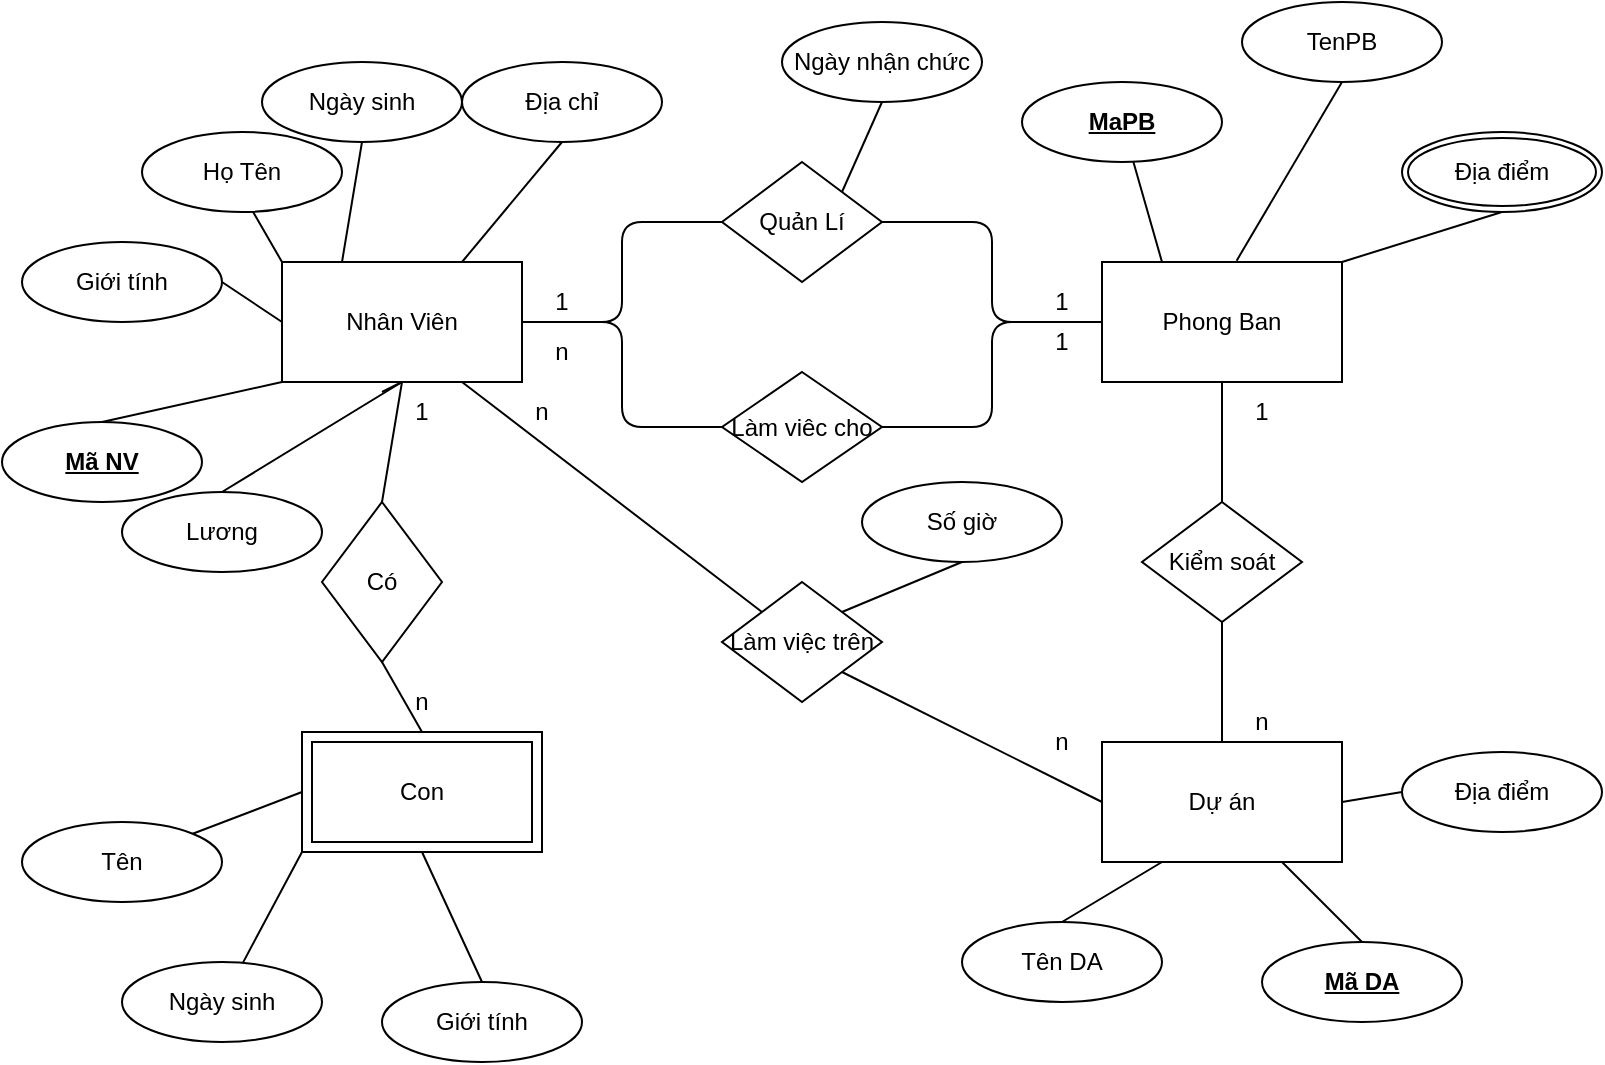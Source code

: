 <mxfile version="14.8.6" type="github" pages="2">
  <diagram id="rPLFyuedksj8Cc4ZVnyh" name="ERD">
    <mxGraphModel dx="782" dy="478" grid="1" gridSize="10" guides="1" tooltips="1" connect="1" arrows="1" fold="1" page="1" pageScale="1" pageWidth="827" pageHeight="1169" math="0" shadow="0">
      <root>
        <mxCell id="0" />
        <mxCell id="1" parent="0" />
        <mxCell id="Vm2AwkOwRieZ71tuIAwf-3" value="Dự án" style="rounded=0;whiteSpace=wrap;html=1;" parent="1" vertex="1">
          <mxGeometry x="550" y="740" width="120" height="60" as="geometry" />
        </mxCell>
        <mxCell id="Vm2AwkOwRieZ71tuIAwf-4" value="Phong Ban" style="rounded=0;whiteSpace=wrap;html=1;" parent="1" vertex="1">
          <mxGeometry x="550" y="500" width="120" height="60" as="geometry" />
        </mxCell>
        <mxCell id="Vm2AwkOwRieZ71tuIAwf-5" value="Nhân Viên" style="rounded=0;whiteSpace=wrap;html=1;" parent="1" vertex="1">
          <mxGeometry x="140" y="500" width="120" height="60" as="geometry" />
        </mxCell>
        <mxCell id="Vm2AwkOwRieZ71tuIAwf-24" value="Có" style="rhombus;whiteSpace=wrap;html=1;strokeWidth=1;fillColor=none;" parent="1" vertex="1">
          <mxGeometry x="160" y="620" width="60" height="80" as="geometry" />
        </mxCell>
        <mxCell id="Vm2AwkOwRieZ71tuIAwf-25" value="Quản Lí" style="rhombus;whiteSpace=wrap;html=1;strokeWidth=1;fillColor=none;" parent="1" vertex="1">
          <mxGeometry x="360" y="450" width="80" height="60" as="geometry" />
        </mxCell>
        <mxCell id="Vm2AwkOwRieZ71tuIAwf-26" value="Làm viêc cho" style="rhombus;whiteSpace=wrap;html=1;strokeWidth=1;fillColor=none;" parent="1" vertex="1">
          <mxGeometry x="360" y="555" width="80" height="55" as="geometry" />
        </mxCell>
        <mxCell id="Vm2AwkOwRieZ71tuIAwf-28" style="edgeStyle=orthogonalEdgeStyle;rounded=0;orthogonalLoop=1;jettySize=auto;html=1;exitX=0.5;exitY=1;exitDx=0;exitDy=0;" parent="1" source="Vm2AwkOwRieZ71tuIAwf-26" target="Vm2AwkOwRieZ71tuIAwf-26" edge="1">
          <mxGeometry relative="1" as="geometry" />
        </mxCell>
        <mxCell id="Vm2AwkOwRieZ71tuIAwf-29" value="Làm việc trên" style="rhombus;whiteSpace=wrap;html=1;strokeWidth=1;fillColor=none;" parent="1" vertex="1">
          <mxGeometry x="360" y="660" width="80" height="60" as="geometry" />
        </mxCell>
        <mxCell id="Vm2AwkOwRieZ71tuIAwf-30" value="Kiểm soát" style="rhombus;whiteSpace=wrap;html=1;strokeWidth=1;fillColor=none;" parent="1" vertex="1">
          <mxGeometry x="570" y="620" width="80" height="60" as="geometry" />
        </mxCell>
        <mxCell id="Vm2AwkOwRieZ71tuIAwf-35" value="" style="endArrow=none;html=1;entryX=0.25;entryY=0;entryDx=0;entryDy=0;" parent="1" source="JNV_sTkNFOpcNdgHsNUT-8" target="Vm2AwkOwRieZ71tuIAwf-4" edge="1">
          <mxGeometry width="50" height="50" relative="1" as="geometry">
            <mxPoint x="565" y="480" as="sourcePoint" />
            <mxPoint x="440" y="560" as="targetPoint" />
          </mxGeometry>
        </mxCell>
        <mxCell id="Vm2AwkOwRieZ71tuIAwf-36" value="" style="endArrow=none;html=1;entryX=0.5;entryY=1;entryDx=0;entryDy=0;exitX=0.561;exitY=-0.011;exitDx=0;exitDy=0;exitPerimeter=0;" parent="1" source="Vm2AwkOwRieZ71tuIAwf-4" target="iaLdhv3AeOTOmzrJEfnX-68" edge="1">
          <mxGeometry width="50" height="50" relative="1" as="geometry">
            <mxPoint x="590" y="531.25" as="sourcePoint" />
            <mxPoint x="645" y="480" as="targetPoint" />
          </mxGeometry>
        </mxCell>
        <mxCell id="Vm2AwkOwRieZ71tuIAwf-37" value="" style="endArrow=none;html=1;entryX=0.5;entryY=1;entryDx=0;entryDy=0;exitX=1;exitY=0;exitDx=0;exitDy=0;" parent="1" source="Vm2AwkOwRieZ71tuIAwf-4" target="JNV_sTkNFOpcNdgHsNUT-6" edge="1">
          <mxGeometry width="50" height="50" relative="1" as="geometry">
            <mxPoint x="410" y="630" as="sourcePoint" />
            <mxPoint x="708.787" y="472.678" as="targetPoint" />
          </mxGeometry>
        </mxCell>
        <mxCell id="Vm2AwkOwRieZ71tuIAwf-38" value="" style="endArrow=none;html=1;entryX=0.5;entryY=1;entryDx=0;entryDy=0;exitX=1;exitY=0;exitDx=0;exitDy=0;" parent="1" source="Vm2AwkOwRieZ71tuIAwf-29" target="iaLdhv3AeOTOmzrJEfnX-67" edge="1">
          <mxGeometry width="50" height="50" relative="1" as="geometry">
            <mxPoint x="415" y="666" as="sourcePoint" />
            <mxPoint x="447.322" y="652.678" as="targetPoint" />
          </mxGeometry>
        </mxCell>
        <mxCell id="Vm2AwkOwRieZ71tuIAwf-39" value="" style="endArrow=none;html=1;entryX=0.5;entryY=1;entryDx=0;entryDy=0;exitX=1;exitY=0;exitDx=0;exitDy=0;" parent="1" source="Vm2AwkOwRieZ71tuIAwf-25" target="JNV_sTkNFOpcNdgHsNUT-22" edge="1">
          <mxGeometry width="50" height="50" relative="1" as="geometry">
            <mxPoint x="430" y="650" as="sourcePoint" />
            <mxPoint x="439" y="440" as="targetPoint" />
          </mxGeometry>
        </mxCell>
        <mxCell id="Vm2AwkOwRieZ71tuIAwf-40" value="" style="endArrow=none;html=1;entryX=0;entryY=0.5;entryDx=0;entryDy=0;exitX=1;exitY=0.5;exitDx=0;exitDy=0;" parent="1" source="Vm2AwkOwRieZ71tuIAwf-3" target="iaLdhv3AeOTOmzrJEfnX-70" edge="1">
          <mxGeometry width="50" height="50" relative="1" as="geometry">
            <mxPoint x="440" y="660" as="sourcePoint" />
            <mxPoint x="690" y="770" as="targetPoint" />
          </mxGeometry>
        </mxCell>
        <mxCell id="Vm2AwkOwRieZ71tuIAwf-41" value="" style="endArrow=none;html=1;entryX=0.25;entryY=1;entryDx=0;entryDy=0;exitX=0.5;exitY=0;exitDx=0;exitDy=0;" parent="1" source="iaLdhv3AeOTOmzrJEfnX-69" target="Vm2AwkOwRieZ71tuIAwf-3" edge="1">
          <mxGeometry width="50" height="50" relative="1" as="geometry">
            <mxPoint x="555" y="820" as="sourcePoint" />
            <mxPoint x="480" y="628.75" as="targetPoint" />
          </mxGeometry>
        </mxCell>
        <mxCell id="Vm2AwkOwRieZ71tuIAwf-42" value="" style="endArrow=none;html=1;entryX=0.75;entryY=1;entryDx=0;entryDy=0;exitX=0.5;exitY=0;exitDx=0;exitDy=0;" parent="1" source="JNV_sTkNFOpcNdgHsNUT-10" target="Vm2AwkOwRieZ71tuIAwf-3" edge="1">
          <mxGeometry width="50" height="50" relative="1" as="geometry">
            <mxPoint x="655" y="820" as="sourcePoint" />
            <mxPoint x="490" y="638.75" as="targetPoint" />
          </mxGeometry>
        </mxCell>
        <mxCell id="Vm2AwkOwRieZ71tuIAwf-43" value="" style="endArrow=none;html=1;entryX=0.5;entryY=1;entryDx=0;entryDy=0;exitX=0.5;exitY=0;exitDx=0;exitDy=0;" parent="1" source="JNV_sTkNFOpcNdgHsNUT-21" target="JNV_sTkNFOpcNdgHsNUT-7" edge="1">
          <mxGeometry width="50" height="50" relative="1" as="geometry">
            <mxPoint x="235" y="820" as="sourcePoint" />
            <mxPoint x="230" y="800" as="targetPoint" />
          </mxGeometry>
        </mxCell>
        <mxCell id="Vm2AwkOwRieZ71tuIAwf-44" value="" style="endArrow=none;html=1;entryX=0;entryY=1;entryDx=0;entryDy=0;" parent="1" source="JNV_sTkNFOpcNdgHsNUT-20" target="JNV_sTkNFOpcNdgHsNUT-7" edge="1">
          <mxGeometry width="50" height="50" relative="1" as="geometry">
            <mxPoint x="145" y="820" as="sourcePoint" />
            <mxPoint x="170" y="800" as="targetPoint" />
          </mxGeometry>
        </mxCell>
        <mxCell id="Vm2AwkOwRieZ71tuIAwf-45" value="" style="endArrow=none;html=1;entryX=0;entryY=0.5;entryDx=0;entryDy=0;exitX=1;exitY=0;exitDx=0;exitDy=0;" parent="1" source="JNV_sTkNFOpcNdgHsNUT-19" target="JNV_sTkNFOpcNdgHsNUT-7" edge="1">
          <mxGeometry width="50" height="50" relative="1" as="geometry">
            <mxPoint x="100" y="795" as="sourcePoint" />
            <mxPoint x="140" y="770" as="targetPoint" />
          </mxGeometry>
        </mxCell>
        <mxCell id="Vm2AwkOwRieZ71tuIAwf-46" value="" style="endArrow=none;html=1;entryX=0.5;entryY=1;entryDx=0;entryDy=0;exitX=0.5;exitY=0;exitDx=0;exitDy=0;" parent="1" source="JNV_sTkNFOpcNdgHsNUT-18" target="Vm2AwkOwRieZ71tuIAwf-5" edge="1">
          <mxGeometry width="50" height="50" relative="1" as="geometry">
            <mxPoint x="142.678" y="597.322" as="sourcePoint" />
            <mxPoint x="530" y="678.75" as="targetPoint" />
          </mxGeometry>
        </mxCell>
        <mxCell id="Vm2AwkOwRieZ71tuIAwf-47" value="" style="endArrow=none;html=1;entryX=0;entryY=1;entryDx=0;entryDy=0;exitX=0.5;exitY=0;exitDx=0;exitDy=0;" parent="1" source="JNV_sTkNFOpcNdgHsNUT-9" target="Vm2AwkOwRieZ71tuIAwf-5" edge="1">
          <mxGeometry width="50" height="50" relative="1" as="geometry">
            <mxPoint x="100" y="585" as="sourcePoint" />
            <mxPoint x="540" y="688.75" as="targetPoint" />
          </mxGeometry>
        </mxCell>
        <mxCell id="Vm2AwkOwRieZ71tuIAwf-48" value="" style="endArrow=none;html=1;entryX=0;entryY=0.5;entryDx=0;entryDy=0;exitX=1;exitY=0.5;exitDx=0;exitDy=0;" parent="1" source="JNV_sTkNFOpcNdgHsNUT-17" target="Vm2AwkOwRieZ71tuIAwf-5" edge="1">
          <mxGeometry width="50" height="50" relative="1" as="geometry">
            <mxPoint x="110" y="525" as="sourcePoint" />
            <mxPoint x="550" y="698.75" as="targetPoint" />
          </mxGeometry>
        </mxCell>
        <mxCell id="Vm2AwkOwRieZ71tuIAwf-49" value="" style="endArrow=none;html=1;entryX=0;entryY=0;entryDx=0;entryDy=0;exitX=0.527;exitY=0.875;exitDx=0;exitDy=0;exitPerimeter=0;" parent="1" source="JNV_sTkNFOpcNdgHsNUT-16" target="Vm2AwkOwRieZ71tuIAwf-5" edge="1">
          <mxGeometry width="50" height="50" relative="1" as="geometry">
            <mxPoint x="122.678" y="482.678" as="sourcePoint" />
            <mxPoint x="560" y="708.75" as="targetPoint" />
          </mxGeometry>
        </mxCell>
        <mxCell id="Vm2AwkOwRieZ71tuIAwf-50" value="" style="endArrow=none;html=1;entryX=0.25;entryY=0;entryDx=0;entryDy=0;exitX=0.5;exitY=1;exitDx=0;exitDy=0;" parent="1" source="JNV_sTkNFOpcNdgHsNUT-12" target="Vm2AwkOwRieZ71tuIAwf-5" edge="1">
          <mxGeometry width="50" height="50" relative="1" as="geometry">
            <mxPoint x="175" y="480" as="sourcePoint" />
            <mxPoint x="570" y="718.75" as="targetPoint" />
          </mxGeometry>
        </mxCell>
        <mxCell id="Vm2AwkOwRieZ71tuIAwf-51" value="" style="endArrow=none;html=1;entryX=0.75;entryY=0;entryDx=0;entryDy=0;exitX=0.5;exitY=1;exitDx=0;exitDy=0;" parent="1" source="JNV_sTkNFOpcNdgHsNUT-11" target="Vm2AwkOwRieZ71tuIAwf-5" edge="1">
          <mxGeometry width="50" height="50" relative="1" as="geometry">
            <mxPoint x="245" y="470" as="sourcePoint" />
            <mxPoint x="580" y="728.75" as="targetPoint" />
          </mxGeometry>
        </mxCell>
        <mxCell id="Vm2AwkOwRieZ71tuIAwf-54" value="" style="endArrow=none;html=1;entryX=1;entryY=0.5;entryDx=0;entryDy=0;edgeStyle=orthogonalEdgeStyle;" parent="1" source="Vm2AwkOwRieZ71tuIAwf-25" target="Vm2AwkOwRieZ71tuIAwf-5" edge="1">
          <mxGeometry width="50" height="50" relative="1" as="geometry">
            <mxPoint x="580" y="800" as="sourcePoint" />
            <mxPoint x="610" y="758.75" as="targetPoint" />
          </mxGeometry>
        </mxCell>
        <mxCell id="Vm2AwkOwRieZ71tuIAwf-55" value="" style="endArrow=none;html=1;entryX=0;entryY=0.5;entryDx=0;entryDy=0;edgeStyle=orthogonalEdgeStyle;exitX=1;exitY=0.5;exitDx=0;exitDy=0;" parent="1" source="Vm2AwkOwRieZ71tuIAwf-25" target="Vm2AwkOwRieZ71tuIAwf-4" edge="1">
          <mxGeometry width="50" height="50" relative="1" as="geometry">
            <mxPoint x="590" y="810" as="sourcePoint" />
            <mxPoint x="620" y="768.75" as="targetPoint" />
          </mxGeometry>
        </mxCell>
        <mxCell id="Vm2AwkOwRieZ71tuIAwf-56" value="" style="endArrow=none;html=1;exitX=1;exitY=0.5;exitDx=0;exitDy=0;edgeStyle=orthogonalEdgeStyle;" parent="1" source="Vm2AwkOwRieZ71tuIAwf-26" target="Vm2AwkOwRieZ71tuIAwf-4" edge="1">
          <mxGeometry width="50" height="50" relative="1" as="geometry">
            <mxPoint x="600" y="820" as="sourcePoint" />
            <mxPoint x="630" y="778.75" as="targetPoint" />
          </mxGeometry>
        </mxCell>
        <mxCell id="Vm2AwkOwRieZ71tuIAwf-57" value="" style="endArrow=none;html=1;edgeStyle=orthogonalEdgeStyle;" parent="1" source="Vm2AwkOwRieZ71tuIAwf-5" target="Vm2AwkOwRieZ71tuIAwf-26" edge="1">
          <mxGeometry width="50" height="50" relative="1" as="geometry">
            <mxPoint x="450" y="592.5" as="sourcePoint" />
            <mxPoint x="560" y="540" as="targetPoint" />
          </mxGeometry>
        </mxCell>
        <mxCell id="Vm2AwkOwRieZ71tuIAwf-58" value="" style="endArrow=none;html=1;exitX=0.5;exitY=0;exitDx=0;exitDy=0;entryX=0.5;entryY=1;entryDx=0;entryDy=0;" parent="1" source="JNV_sTkNFOpcNdgHsNUT-7" target="Vm2AwkOwRieZ71tuIAwf-24" edge="1">
          <mxGeometry width="50" height="50" relative="1" as="geometry">
            <mxPoint x="200" y="740" as="sourcePoint" />
            <mxPoint x="440" y="660" as="targetPoint" />
          </mxGeometry>
        </mxCell>
        <mxCell id="Vm2AwkOwRieZ71tuIAwf-61" value="" style="endArrow=none;html=1;exitX=0.5;exitY=0;exitDx=0;exitDy=0;entryX=0.5;entryY=1;entryDx=0;entryDy=0;" parent="1" source="Vm2AwkOwRieZ71tuIAwf-24" target="Vm2AwkOwRieZ71tuIAwf-5" edge="1">
          <mxGeometry width="50" height="50" relative="1" as="geometry">
            <mxPoint x="390" y="710" as="sourcePoint" />
            <mxPoint x="440" y="660" as="targetPoint" />
          </mxGeometry>
        </mxCell>
        <mxCell id="Vm2AwkOwRieZ71tuIAwf-63" value="" style="endArrow=none;html=1;exitX=0.75;exitY=1;exitDx=0;exitDy=0;entryX=0;entryY=0;entryDx=0;entryDy=0;startArrow=none;" parent="1" source="Vm2AwkOwRieZ71tuIAwf-5" target="Vm2AwkOwRieZ71tuIAwf-29" edge="1">
          <mxGeometry width="50" height="50" relative="1" as="geometry">
            <mxPoint x="390" y="710" as="sourcePoint" />
            <mxPoint x="440" y="660" as="targetPoint" />
          </mxGeometry>
        </mxCell>
        <mxCell id="Vm2AwkOwRieZ71tuIAwf-64" value="" style="endArrow=none;html=1;exitX=1;exitY=1;exitDx=0;exitDy=0;" parent="1" source="Vm2AwkOwRieZ71tuIAwf-29" edge="1">
          <mxGeometry width="50" height="50" relative="1" as="geometry">
            <mxPoint x="470" y="612.5" as="sourcePoint" />
            <mxPoint x="550" y="770" as="targetPoint" />
          </mxGeometry>
        </mxCell>
        <mxCell id="Vm2AwkOwRieZ71tuIAwf-65" value="" style="endArrow=none;html=1;exitX=0.5;exitY=0;exitDx=0;exitDy=0;entryX=0.5;entryY=1;entryDx=0;entryDy=0;" parent="1" source="Vm2AwkOwRieZ71tuIAwf-30" target="Vm2AwkOwRieZ71tuIAwf-4" edge="1">
          <mxGeometry width="50" height="50" relative="1" as="geometry">
            <mxPoint x="480" y="622.5" as="sourcePoint" />
            <mxPoint x="590" y="570" as="targetPoint" />
          </mxGeometry>
        </mxCell>
        <mxCell id="Vm2AwkOwRieZ71tuIAwf-66" value="" style="endArrow=none;html=1;exitX=0.5;exitY=0;exitDx=0;exitDy=0;" parent="1" source="Vm2AwkOwRieZ71tuIAwf-3" edge="1">
          <mxGeometry width="50" height="50" relative="1" as="geometry">
            <mxPoint x="490" y="632.5" as="sourcePoint" />
            <mxPoint x="610" y="680" as="targetPoint" />
          </mxGeometry>
        </mxCell>
        <mxCell id="Vm2AwkOwRieZ71tuIAwf-68" value="1" style="text;html=1;strokeColor=none;fillColor=none;align=center;verticalAlign=middle;whiteSpace=wrap;rounded=0;" parent="1" vertex="1">
          <mxGeometry x="260" y="510" width="40" height="20" as="geometry" />
        </mxCell>
        <mxCell id="Vm2AwkOwRieZ71tuIAwf-69" value="1" style="text;html=1;strokeColor=none;fillColor=none;align=center;verticalAlign=middle;whiteSpace=wrap;rounded=0;" parent="1" vertex="1">
          <mxGeometry x="510" y="510" width="40" height="20" as="geometry" />
        </mxCell>
        <mxCell id="Vm2AwkOwRieZ71tuIAwf-70" value="1" style="text;html=1;strokeColor=none;fillColor=none;align=center;verticalAlign=middle;whiteSpace=wrap;rounded=0;" parent="1" vertex="1">
          <mxGeometry x="510" y="530" width="40" height="20" as="geometry" />
        </mxCell>
        <mxCell id="Vm2AwkOwRieZ71tuIAwf-71" value="n" style="text;html=1;strokeColor=none;fillColor=none;align=center;verticalAlign=middle;whiteSpace=wrap;rounded=0;" parent="1" vertex="1">
          <mxGeometry x="260" y="535" width="40" height="20" as="geometry" />
        </mxCell>
        <mxCell id="Vm2AwkOwRieZ71tuIAwf-72" value="1" style="text;html=1;strokeColor=none;fillColor=none;align=center;verticalAlign=middle;whiteSpace=wrap;rounded=0;" parent="1" vertex="1">
          <mxGeometry x="190" y="565" width="40" height="20" as="geometry" />
        </mxCell>
        <mxCell id="Vm2AwkOwRieZ71tuIAwf-73" value="" style="endArrow=none;html=1;exitX=0.5;exitY=1;exitDx=0;exitDy=0;entryX=0;entryY=0;entryDx=0;entryDy=0;" parent="1" source="Vm2AwkOwRieZ71tuIAwf-5" target="Vm2AwkOwRieZ71tuIAwf-72" edge="1">
          <mxGeometry width="50" height="50" relative="1" as="geometry">
            <mxPoint x="200" y="560" as="sourcePoint" />
            <mxPoint x="380" y="675" as="targetPoint" />
          </mxGeometry>
        </mxCell>
        <mxCell id="Vm2AwkOwRieZ71tuIAwf-74" value="n" style="text;html=1;strokeColor=none;fillColor=none;align=center;verticalAlign=middle;whiteSpace=wrap;rounded=0;" parent="1" vertex="1">
          <mxGeometry x="190" y="710" width="40" height="20" as="geometry" />
        </mxCell>
        <mxCell id="Vm2AwkOwRieZ71tuIAwf-75" value="n" style="text;html=1;strokeColor=none;fillColor=none;align=center;verticalAlign=middle;whiteSpace=wrap;rounded=0;" parent="1" vertex="1">
          <mxGeometry x="250" y="565" width="40" height="20" as="geometry" />
        </mxCell>
        <mxCell id="Vm2AwkOwRieZ71tuIAwf-76" value="n" style="text;html=1;strokeColor=none;fillColor=none;align=center;verticalAlign=middle;whiteSpace=wrap;rounded=0;" parent="1" vertex="1">
          <mxGeometry x="510" y="730" width="40" height="20" as="geometry" />
        </mxCell>
        <mxCell id="Vm2AwkOwRieZ71tuIAwf-77" value="1" style="text;html=1;strokeColor=none;fillColor=none;align=center;verticalAlign=middle;whiteSpace=wrap;rounded=0;" parent="1" vertex="1">
          <mxGeometry x="610" y="565" width="40" height="20" as="geometry" />
        </mxCell>
        <mxCell id="Vm2AwkOwRieZ71tuIAwf-78" value="n" style="text;html=1;strokeColor=none;fillColor=none;align=center;verticalAlign=middle;whiteSpace=wrap;rounded=0;" parent="1" vertex="1">
          <mxGeometry x="610" y="720" width="40" height="20" as="geometry" />
        </mxCell>
        <mxCell id="JNV_sTkNFOpcNdgHsNUT-6" value="Địa điểm" style="ellipse;shape=doubleEllipse;margin=3;whiteSpace=wrap;html=1;align=center;" vertex="1" parent="1">
          <mxGeometry x="700" y="435" width="100" height="40" as="geometry" />
        </mxCell>
        <mxCell id="JNV_sTkNFOpcNdgHsNUT-7" value="Con" style="shape=ext;margin=3;double=1;whiteSpace=wrap;html=1;align=center;" vertex="1" parent="1">
          <mxGeometry x="150" y="735" width="120" height="60" as="geometry" />
        </mxCell>
        <mxCell id="JNV_sTkNFOpcNdgHsNUT-8" value="MaPB&lt;br&gt;" style="ellipse;whiteSpace=wrap;html=1;align=center;fontStyle=5;" vertex="1" parent="1">
          <mxGeometry x="510" y="410" width="100" height="40" as="geometry" />
        </mxCell>
        <mxCell id="JNV_sTkNFOpcNdgHsNUT-9" value="Mã NV" style="ellipse;whiteSpace=wrap;html=1;align=center;fontStyle=5;" vertex="1" parent="1">
          <mxGeometry y="580" width="100" height="40" as="geometry" />
        </mxCell>
        <mxCell id="JNV_sTkNFOpcNdgHsNUT-10" value="Mã DA" style="ellipse;whiteSpace=wrap;html=1;align=center;fontStyle=5;" vertex="1" parent="1">
          <mxGeometry x="630" y="840" width="100" height="40" as="geometry" />
        </mxCell>
        <mxCell id="JNV_sTkNFOpcNdgHsNUT-11" value="Địa chỉ" style="ellipse;whiteSpace=wrap;html=1;align=center;" vertex="1" parent="1">
          <mxGeometry x="230" y="400" width="100" height="40" as="geometry" />
        </mxCell>
        <mxCell id="JNV_sTkNFOpcNdgHsNUT-12" value="Ngày sinh" style="ellipse;whiteSpace=wrap;html=1;align=center;" vertex="1" parent="1">
          <mxGeometry x="130" y="400" width="100" height="40" as="geometry" />
        </mxCell>
        <mxCell id="JNV_sTkNFOpcNdgHsNUT-16" value="Họ Tên" style="ellipse;whiteSpace=wrap;html=1;align=center;" vertex="1" parent="1">
          <mxGeometry x="70" y="435" width="100" height="40" as="geometry" />
        </mxCell>
        <mxCell id="JNV_sTkNFOpcNdgHsNUT-17" value="Giới tính" style="ellipse;whiteSpace=wrap;html=1;align=center;" vertex="1" parent="1">
          <mxGeometry x="10" y="490" width="100" height="40" as="geometry" />
        </mxCell>
        <mxCell id="JNV_sTkNFOpcNdgHsNUT-18" value="Lương" style="ellipse;whiteSpace=wrap;html=1;align=center;" vertex="1" parent="1">
          <mxGeometry x="60" y="615" width="100" height="40" as="geometry" />
        </mxCell>
        <mxCell id="JNV_sTkNFOpcNdgHsNUT-19" value="Tên" style="ellipse;whiteSpace=wrap;html=1;align=center;" vertex="1" parent="1">
          <mxGeometry x="10" y="780" width="100" height="40" as="geometry" />
        </mxCell>
        <mxCell id="JNV_sTkNFOpcNdgHsNUT-20" value="Ngày sinh" style="ellipse;whiteSpace=wrap;html=1;align=center;" vertex="1" parent="1">
          <mxGeometry x="60" y="850" width="100" height="40" as="geometry" />
        </mxCell>
        <mxCell id="JNV_sTkNFOpcNdgHsNUT-21" value="Giới tính" style="ellipse;whiteSpace=wrap;html=1;align=center;" vertex="1" parent="1">
          <mxGeometry x="190" y="860" width="100" height="40" as="geometry" />
        </mxCell>
        <mxCell id="JNV_sTkNFOpcNdgHsNUT-22" value="Ngày nhận chức" style="ellipse;whiteSpace=wrap;html=1;align=center;" vertex="1" parent="1">
          <mxGeometry x="390" y="380" width="100" height="40" as="geometry" />
        </mxCell>
        <mxCell id="iaLdhv3AeOTOmzrJEfnX-67" value="Số giờ" style="ellipse;whiteSpace=wrap;html=1;align=center;" vertex="1" parent="1">
          <mxGeometry x="430" y="610" width="100" height="40" as="geometry" />
        </mxCell>
        <mxCell id="iaLdhv3AeOTOmzrJEfnX-68" value="TenPB" style="ellipse;whiteSpace=wrap;html=1;align=center;" vertex="1" parent="1">
          <mxGeometry x="620" y="370" width="100" height="40" as="geometry" />
        </mxCell>
        <mxCell id="iaLdhv3AeOTOmzrJEfnX-69" value="Tên DA" style="ellipse;whiteSpace=wrap;html=1;align=center;" vertex="1" parent="1">
          <mxGeometry x="480" y="830" width="100" height="40" as="geometry" />
        </mxCell>
        <mxCell id="iaLdhv3AeOTOmzrJEfnX-70" value="Địa điểm" style="ellipse;whiteSpace=wrap;html=1;align=center;" vertex="1" parent="1">
          <mxGeometry x="700" y="745" width="100" height="40" as="geometry" />
        </mxCell>
      </root>
    </mxGraphModel>
  </diagram>
  <diagram id="MRQZ4XzdcoMUf55bKTJ-" name="CSDLQuanHe">
    <mxGraphModel dx="782" dy="478" grid="1" gridSize="10" guides="1" tooltips="1" connect="1" arrows="1" fold="1" page="1" pageScale="1" pageWidth="827" pageHeight="1169" math="0" shadow="0">
      <root>
        <mxCell id="C0wzohHsXHUF7faNNL2M-0" />
        <mxCell id="C0wzohHsXHUF7faNNL2M-1" parent="C0wzohHsXHUF7faNNL2M-0" />
        <mxCell id="XboBOI0vtxdapqI8Cx6_-0" value="PhongBan" style="shape=table;startSize=30;container=1;collapsible=1;childLayout=tableLayout;fixedRows=1;rowLines=0;fontStyle=1;align=center;resizeLast=1;" vertex="1" parent="C0wzohHsXHUF7faNNL2M-1">
          <mxGeometry x="60" y="470" width="180" height="160" as="geometry" />
        </mxCell>
        <mxCell id="XboBOI0vtxdapqI8Cx6_-1" value="" style="shape=partialRectangle;collapsible=0;dropTarget=0;pointerEvents=0;fillColor=none;top=0;left=0;bottom=1;right=0;points=[[0,0.5],[1,0.5]];portConstraint=eastwest;" vertex="1" parent="XboBOI0vtxdapqI8Cx6_-0">
          <mxGeometry y="30" width="180" height="30" as="geometry" />
        </mxCell>
        <mxCell id="XboBOI0vtxdapqI8Cx6_-2" value="PK" style="shape=partialRectangle;connectable=0;fillColor=none;top=0;left=0;bottom=0;right=0;fontStyle=1;overflow=hidden;" vertex="1" parent="XboBOI0vtxdapqI8Cx6_-1">
          <mxGeometry width="30" height="30" as="geometry" />
        </mxCell>
        <mxCell id="XboBOI0vtxdapqI8Cx6_-3" value="MaPB" style="shape=partialRectangle;connectable=0;fillColor=none;top=0;left=0;bottom=0;right=0;align=left;spacingLeft=6;fontStyle=5;overflow=hidden;" vertex="1" parent="XboBOI0vtxdapqI8Cx6_-1">
          <mxGeometry x="30" width="150" height="30" as="geometry" />
        </mxCell>
        <mxCell id="XboBOI0vtxdapqI8Cx6_-4" value="" style="shape=partialRectangle;collapsible=0;dropTarget=0;pointerEvents=0;fillColor=none;top=0;left=0;bottom=0;right=0;points=[[0,0.5],[1,0.5]];portConstraint=eastwest;" vertex="1" parent="XboBOI0vtxdapqI8Cx6_-0">
          <mxGeometry y="60" width="180" height="30" as="geometry" />
        </mxCell>
        <mxCell id="XboBOI0vtxdapqI8Cx6_-5" value="" style="shape=partialRectangle;connectable=0;fillColor=none;top=0;left=0;bottom=0;right=0;editable=1;overflow=hidden;" vertex="1" parent="XboBOI0vtxdapqI8Cx6_-4">
          <mxGeometry width="30" height="30" as="geometry" />
        </mxCell>
        <mxCell id="XboBOI0vtxdapqI8Cx6_-6" value="Tên PB" style="shape=partialRectangle;connectable=0;fillColor=none;top=0;left=0;bottom=0;right=0;align=left;spacingLeft=6;overflow=hidden;" vertex="1" parent="XboBOI0vtxdapqI8Cx6_-4">
          <mxGeometry x="30" width="150" height="30" as="geometry" />
        </mxCell>
        <mxCell id="XboBOI0vtxdapqI8Cx6_-7" value="" style="shape=partialRectangle;collapsible=0;dropTarget=0;pointerEvents=0;fillColor=none;top=0;left=0;bottom=0;right=0;points=[[0,0.5],[1,0.5]];portConstraint=eastwest;" vertex="1" parent="XboBOI0vtxdapqI8Cx6_-0">
          <mxGeometry y="90" width="180" height="30" as="geometry" />
        </mxCell>
        <mxCell id="XboBOI0vtxdapqI8Cx6_-8" value="" style="shape=partialRectangle;connectable=0;fillColor=none;top=0;left=0;bottom=0;right=0;editable=1;overflow=hidden;" vertex="1" parent="XboBOI0vtxdapqI8Cx6_-7">
          <mxGeometry width="30" height="30" as="geometry" />
        </mxCell>
        <mxCell id="XboBOI0vtxdapqI8Cx6_-9" value="Địa điểm" style="shape=partialRectangle;connectable=0;fillColor=none;top=0;left=0;bottom=0;right=0;align=left;spacingLeft=6;overflow=hidden;" vertex="1" parent="XboBOI0vtxdapqI8Cx6_-7">
          <mxGeometry x="30" width="150" height="30" as="geometry" />
        </mxCell>
        <mxCell id="XboBOI0vtxdapqI8Cx6_-10" value="" style="shape=partialRectangle;collapsible=0;dropTarget=0;pointerEvents=0;fillColor=none;top=0;left=0;bottom=0;right=0;points=[[0,0.5],[1,0.5]];portConstraint=eastwest;" vertex="1" parent="XboBOI0vtxdapqI8Cx6_-0">
          <mxGeometry y="120" width="180" height="30" as="geometry" />
        </mxCell>
        <mxCell id="XboBOI0vtxdapqI8Cx6_-11" value="FK" style="shape=partialRectangle;connectable=0;fillColor=none;top=0;left=0;bottom=0;right=0;editable=1;overflow=hidden;fontStyle=1" vertex="1" parent="XboBOI0vtxdapqI8Cx6_-10">
          <mxGeometry width="30" height="30" as="geometry" />
        </mxCell>
        <mxCell id="XboBOI0vtxdapqI8Cx6_-12" value="Mã NV_TP" style="shape=partialRectangle;connectable=0;fillColor=none;top=0;left=0;bottom=0;right=0;align=left;spacingLeft=6;overflow=hidden;" vertex="1" parent="XboBOI0vtxdapqI8Cx6_-10">
          <mxGeometry x="30" width="150" height="30" as="geometry" />
        </mxCell>
        <mxCell id="XboBOI0vtxdapqI8Cx6_-13" value="Nhân Viên" style="shape=table;startSize=30;container=1;collapsible=1;childLayout=tableLayout;fixedRows=1;rowLines=0;fontStyle=1;align=center;resizeLast=1;" vertex="1" parent="C0wzohHsXHUF7faNNL2M-1">
          <mxGeometry x="510" y="440" width="180" height="250" as="geometry" />
        </mxCell>
        <mxCell id="XboBOI0vtxdapqI8Cx6_-14" value="" style="shape=partialRectangle;collapsible=0;dropTarget=0;pointerEvents=0;fillColor=none;top=0;left=0;bottom=1;right=0;points=[[0,0.5],[1,0.5]];portConstraint=eastwest;" vertex="1" parent="XboBOI0vtxdapqI8Cx6_-13">
          <mxGeometry y="30" width="180" height="30" as="geometry" />
        </mxCell>
        <mxCell id="XboBOI0vtxdapqI8Cx6_-15" value="PK" style="shape=partialRectangle;connectable=0;fillColor=none;top=0;left=0;bottom=0;right=0;fontStyle=1;overflow=hidden;" vertex="1" parent="XboBOI0vtxdapqI8Cx6_-14">
          <mxGeometry width="30" height="30" as="geometry" />
        </mxCell>
        <mxCell id="XboBOI0vtxdapqI8Cx6_-16" value="Mã NV" style="shape=partialRectangle;connectable=0;fillColor=none;top=0;left=0;bottom=0;right=0;align=left;spacingLeft=6;fontStyle=5;overflow=hidden;" vertex="1" parent="XboBOI0vtxdapqI8Cx6_-14">
          <mxGeometry x="30" width="150" height="30" as="geometry" />
        </mxCell>
        <mxCell id="XboBOI0vtxdapqI8Cx6_-17" value="" style="shape=partialRectangle;collapsible=0;dropTarget=0;pointerEvents=0;fillColor=none;top=0;left=0;bottom=0;right=0;points=[[0,0.5],[1,0.5]];portConstraint=eastwest;" vertex="1" parent="XboBOI0vtxdapqI8Cx6_-13">
          <mxGeometry y="60" width="180" height="30" as="geometry" />
        </mxCell>
        <mxCell id="XboBOI0vtxdapqI8Cx6_-18" value="" style="shape=partialRectangle;connectable=0;fillColor=none;top=0;left=0;bottom=0;right=0;editable=1;overflow=hidden;" vertex="1" parent="XboBOI0vtxdapqI8Cx6_-17">
          <mxGeometry width="30" height="30" as="geometry" />
        </mxCell>
        <mxCell id="XboBOI0vtxdapqI8Cx6_-19" value="Họ Tên" style="shape=partialRectangle;connectable=0;fillColor=none;top=0;left=0;bottom=0;right=0;align=left;spacingLeft=6;overflow=hidden;" vertex="1" parent="XboBOI0vtxdapqI8Cx6_-17">
          <mxGeometry x="30" width="150" height="30" as="geometry" />
        </mxCell>
        <mxCell id="XboBOI0vtxdapqI8Cx6_-20" value="" style="shape=partialRectangle;collapsible=0;dropTarget=0;pointerEvents=0;fillColor=none;top=0;left=0;bottom=0;right=0;points=[[0,0.5],[1,0.5]];portConstraint=eastwest;" vertex="1" parent="XboBOI0vtxdapqI8Cx6_-13">
          <mxGeometry y="90" width="180" height="30" as="geometry" />
        </mxCell>
        <mxCell id="XboBOI0vtxdapqI8Cx6_-21" value="" style="shape=partialRectangle;connectable=0;fillColor=none;top=0;left=0;bottom=0;right=0;editable=1;overflow=hidden;" vertex="1" parent="XboBOI0vtxdapqI8Cx6_-20">
          <mxGeometry width="30" height="30" as="geometry" />
        </mxCell>
        <mxCell id="XboBOI0vtxdapqI8Cx6_-22" value="Ngày sinh" style="shape=partialRectangle;connectable=0;fillColor=none;top=0;left=0;bottom=0;right=0;align=left;spacingLeft=6;overflow=hidden;" vertex="1" parent="XboBOI0vtxdapqI8Cx6_-20">
          <mxGeometry x="30" width="150" height="30" as="geometry" />
        </mxCell>
        <mxCell id="XboBOI0vtxdapqI8Cx6_-23" value="" style="shape=partialRectangle;collapsible=0;dropTarget=0;pointerEvents=0;fillColor=none;top=0;left=0;bottom=0;right=0;points=[[0,0.5],[1,0.5]];portConstraint=eastwest;" vertex="1" parent="XboBOI0vtxdapqI8Cx6_-13">
          <mxGeometry y="120" width="180" height="30" as="geometry" />
        </mxCell>
        <mxCell id="XboBOI0vtxdapqI8Cx6_-24" value="" style="shape=partialRectangle;connectable=0;fillColor=none;top=0;left=0;bottom=0;right=0;editable=1;overflow=hidden;" vertex="1" parent="XboBOI0vtxdapqI8Cx6_-23">
          <mxGeometry width="30" height="30" as="geometry" />
        </mxCell>
        <mxCell id="XboBOI0vtxdapqI8Cx6_-25" value="Giới Tính" style="shape=partialRectangle;connectable=0;fillColor=none;top=0;left=0;bottom=0;right=0;align=left;spacingLeft=6;overflow=hidden;" vertex="1" parent="XboBOI0vtxdapqI8Cx6_-23">
          <mxGeometry x="30" width="150" height="30" as="geometry" />
        </mxCell>
        <mxCell id="YN1HA2YdXXv50f9L4Dyo-0" value="" style="shape=partialRectangle;collapsible=0;dropTarget=0;pointerEvents=0;fillColor=none;top=0;left=0;bottom=0;right=0;points=[[0,0.5],[1,0.5]];portConstraint=eastwest;" vertex="1" parent="XboBOI0vtxdapqI8Cx6_-13">
          <mxGeometry y="150" width="180" height="30" as="geometry" />
        </mxCell>
        <mxCell id="YN1HA2YdXXv50f9L4Dyo-1" value="" style="shape=partialRectangle;connectable=0;fillColor=none;top=0;left=0;bottom=0;right=0;editable=1;overflow=hidden;" vertex="1" parent="YN1HA2YdXXv50f9L4Dyo-0">
          <mxGeometry width="30" height="30" as="geometry" />
        </mxCell>
        <mxCell id="YN1HA2YdXXv50f9L4Dyo-2" value="Lương" style="shape=partialRectangle;connectable=0;fillColor=none;top=0;left=0;bottom=0;right=0;align=left;spacingLeft=6;overflow=hidden;" vertex="1" parent="YN1HA2YdXXv50f9L4Dyo-0">
          <mxGeometry x="30" width="150" height="30" as="geometry" />
        </mxCell>
        <mxCell id="UbK8NshC528PiN5uyWLs-0" value="" style="shape=partialRectangle;collapsible=0;dropTarget=0;pointerEvents=0;fillColor=none;top=0;left=0;bottom=0;right=0;points=[[0,0.5],[1,0.5]];portConstraint=eastwest;" vertex="1" parent="XboBOI0vtxdapqI8Cx6_-13">
          <mxGeometry y="180" width="180" height="30" as="geometry" />
        </mxCell>
        <mxCell id="UbK8NshC528PiN5uyWLs-1" value="" style="shape=partialRectangle;connectable=0;fillColor=none;top=0;left=0;bottom=0;right=0;editable=1;overflow=hidden;" vertex="1" parent="UbK8NshC528PiN5uyWLs-0">
          <mxGeometry width="30" height="30" as="geometry" />
        </mxCell>
        <mxCell id="UbK8NshC528PiN5uyWLs-2" value="Địa chỉ" style="shape=partialRectangle;connectable=0;fillColor=none;top=0;left=0;bottom=0;right=0;align=left;spacingLeft=6;overflow=hidden;" vertex="1" parent="UbK8NshC528PiN5uyWLs-0">
          <mxGeometry x="30" width="150" height="30" as="geometry" />
        </mxCell>
        <mxCell id="UbK8NshC528PiN5uyWLs-3" value="" style="shape=partialRectangle;collapsible=0;dropTarget=0;pointerEvents=0;fillColor=none;top=0;left=0;bottom=0;right=0;points=[[0,0.5],[1,0.5]];portConstraint=eastwest;" vertex="1" parent="XboBOI0vtxdapqI8Cx6_-13">
          <mxGeometry y="210" width="180" height="30" as="geometry" />
        </mxCell>
        <mxCell id="UbK8NshC528PiN5uyWLs-4" value="FK" style="shape=partialRectangle;connectable=0;fillColor=none;top=0;left=0;bottom=0;right=0;editable=1;overflow=hidden;fontStyle=1" vertex="1" parent="UbK8NshC528PiN5uyWLs-3">
          <mxGeometry width="30" height="30" as="geometry" />
        </mxCell>
        <mxCell id="UbK8NshC528PiN5uyWLs-5" value="MaPB" style="shape=partialRectangle;connectable=0;fillColor=none;top=0;left=0;bottom=0;right=0;align=left;spacingLeft=6;overflow=hidden;" vertex="1" parent="UbK8NshC528PiN5uyWLs-3">
          <mxGeometry x="30" width="150" height="30" as="geometry" />
        </mxCell>
        <mxCell id="UbK8NshC528PiN5uyWLs-6" value="" style="edgeStyle=entityRelationEdgeStyle;fontSize=12;html=1;endArrow=ERzeroToMany;startArrow=ERzeroToOne;exitX=1;exitY=0.5;exitDx=0;exitDy=0;entryX=0;entryY=0.5;entryDx=0;entryDy=0;" edge="1" parent="C0wzohHsXHUF7faNNL2M-1" source="XboBOI0vtxdapqI8Cx6_-1" target="UbK8NshC528PiN5uyWLs-3">
          <mxGeometry width="100" height="100" relative="1" as="geometry">
            <mxPoint x="350" y="620" as="sourcePoint" />
            <mxPoint x="450" y="520" as="targetPoint" />
          </mxGeometry>
        </mxCell>
        <mxCell id="UbK8NshC528PiN5uyWLs-8" value="" style="edgeStyle=entityRelationEdgeStyle;fontSize=12;html=1;endArrow=ERzeroToOne;startArrow=ERmandOne;entryX=1;entryY=0.5;entryDx=0;entryDy=0;exitX=0;exitY=0.5;exitDx=0;exitDy=0;" edge="1" parent="C0wzohHsXHUF7faNNL2M-1" source="XboBOI0vtxdapqI8Cx6_-14" target="XboBOI0vtxdapqI8Cx6_-10">
          <mxGeometry width="100" height="100" relative="1" as="geometry">
            <mxPoint x="350" y="720" as="sourcePoint" />
            <mxPoint x="450" y="620" as="targetPoint" />
          </mxGeometry>
        </mxCell>
        <mxCell id="UbK8NshC528PiN5uyWLs-9" value="Thân Nhân" style="shape=table;startSize=30;container=1;collapsible=1;childLayout=tableLayout;fixedRows=1;rowLines=0;fontStyle=1;align=center;resizeLast=1;" vertex="1" parent="C0wzohHsXHUF7faNNL2M-1">
          <mxGeometry x="490" y="200" width="180" height="190" as="geometry" />
        </mxCell>
        <mxCell id="UbK8NshC528PiN5uyWLs-10" value="" style="shape=partialRectangle;collapsible=0;dropTarget=0;pointerEvents=0;fillColor=none;top=0;left=0;bottom=1;right=0;points=[[0,0.5],[1,0.5]];portConstraint=eastwest;" vertex="1" parent="UbK8NshC528PiN5uyWLs-9">
          <mxGeometry y="30" width="180" height="30" as="geometry" />
        </mxCell>
        <mxCell id="UbK8NshC528PiN5uyWLs-11" value="PK" style="shape=partialRectangle;connectable=0;fillColor=none;top=0;left=0;bottom=0;right=0;fontStyle=1;overflow=hidden;" vertex="1" parent="UbK8NshC528PiN5uyWLs-10">
          <mxGeometry width="30" height="30" as="geometry" />
        </mxCell>
        <mxCell id="UbK8NshC528PiN5uyWLs-12" value="maThanNhan" style="shape=partialRectangle;connectable=0;fillColor=none;top=0;left=0;bottom=0;right=0;align=left;spacingLeft=6;fontStyle=5;overflow=hidden;" vertex="1" parent="UbK8NshC528PiN5uyWLs-10">
          <mxGeometry x="30" width="150" height="30" as="geometry" />
        </mxCell>
        <mxCell id="UbK8NshC528PiN5uyWLs-13" value="" style="shape=partialRectangle;collapsible=0;dropTarget=0;pointerEvents=0;fillColor=none;top=0;left=0;bottom=0;right=0;points=[[0,0.5],[1,0.5]];portConstraint=eastwest;" vertex="1" parent="UbK8NshC528PiN5uyWLs-9">
          <mxGeometry y="60" width="180" height="30" as="geometry" />
        </mxCell>
        <mxCell id="UbK8NshC528PiN5uyWLs-14" value="" style="shape=partialRectangle;connectable=0;fillColor=none;top=0;left=0;bottom=0;right=0;editable=1;overflow=hidden;" vertex="1" parent="UbK8NshC528PiN5uyWLs-13">
          <mxGeometry width="30" height="30" as="geometry" />
        </mxCell>
        <mxCell id="UbK8NshC528PiN5uyWLs-15" value="Tên" style="shape=partialRectangle;connectable=0;fillColor=none;top=0;left=0;bottom=0;right=0;align=left;spacingLeft=6;overflow=hidden;" vertex="1" parent="UbK8NshC528PiN5uyWLs-13">
          <mxGeometry x="30" width="150" height="30" as="geometry" />
        </mxCell>
        <mxCell id="UbK8NshC528PiN5uyWLs-16" value="" style="shape=partialRectangle;collapsible=0;dropTarget=0;pointerEvents=0;fillColor=none;top=0;left=0;bottom=0;right=0;points=[[0,0.5],[1,0.5]];portConstraint=eastwest;" vertex="1" parent="UbK8NshC528PiN5uyWLs-9">
          <mxGeometry y="90" width="180" height="30" as="geometry" />
        </mxCell>
        <mxCell id="UbK8NshC528PiN5uyWLs-17" value="" style="shape=partialRectangle;connectable=0;fillColor=none;top=0;left=0;bottom=0;right=0;editable=1;overflow=hidden;" vertex="1" parent="UbK8NshC528PiN5uyWLs-16">
          <mxGeometry width="30" height="30" as="geometry" />
        </mxCell>
        <mxCell id="UbK8NshC528PiN5uyWLs-18" value="ngaySinh" style="shape=partialRectangle;connectable=0;fillColor=none;top=0;left=0;bottom=0;right=0;align=left;spacingLeft=6;overflow=hidden;" vertex="1" parent="UbK8NshC528PiN5uyWLs-16">
          <mxGeometry x="30" width="150" height="30" as="geometry" />
        </mxCell>
        <mxCell id="UbK8NshC528PiN5uyWLs-19" value="" style="shape=partialRectangle;collapsible=0;dropTarget=0;pointerEvents=0;fillColor=none;top=0;left=0;bottom=0;right=0;points=[[0,0.5],[1,0.5]];portConstraint=eastwest;" vertex="1" parent="UbK8NshC528PiN5uyWLs-9">
          <mxGeometry y="120" width="180" height="30" as="geometry" />
        </mxCell>
        <mxCell id="UbK8NshC528PiN5uyWLs-20" value="" style="shape=partialRectangle;connectable=0;fillColor=none;top=0;left=0;bottom=0;right=0;editable=1;overflow=hidden;" vertex="1" parent="UbK8NshC528PiN5uyWLs-19">
          <mxGeometry width="30" height="30" as="geometry" />
        </mxCell>
        <mxCell id="UbK8NshC528PiN5uyWLs-21" value="Giới Tính" style="shape=partialRectangle;connectable=0;fillColor=none;top=0;left=0;bottom=0;right=0;align=left;spacingLeft=6;overflow=hidden;" vertex="1" parent="UbK8NshC528PiN5uyWLs-19">
          <mxGeometry x="30" width="150" height="30" as="geometry" />
        </mxCell>
        <mxCell id="pRWsldIEiUhSTziL8V0f-0" value="" style="shape=partialRectangle;collapsible=0;dropTarget=0;pointerEvents=0;fillColor=none;top=0;left=0;bottom=0;right=0;points=[[0,0.5],[1,0.5]];portConstraint=eastwest;" vertex="1" parent="UbK8NshC528PiN5uyWLs-9">
          <mxGeometry y="150" width="180" height="30" as="geometry" />
        </mxCell>
        <mxCell id="pRWsldIEiUhSTziL8V0f-1" value="FK" style="shape=partialRectangle;connectable=0;fillColor=none;top=0;left=0;bottom=0;right=0;editable=1;overflow=hidden;fontStyle=1" vertex="1" parent="pRWsldIEiUhSTziL8V0f-0">
          <mxGeometry width="30" height="30" as="geometry" />
        </mxCell>
        <mxCell id="pRWsldIEiUhSTziL8V0f-2" value="Mã NV" style="shape=partialRectangle;connectable=0;fillColor=none;top=0;left=0;bottom=0;right=0;align=left;spacingLeft=6;overflow=hidden;" vertex="1" parent="pRWsldIEiUhSTziL8V0f-0">
          <mxGeometry x="30" width="150" height="30" as="geometry" />
        </mxCell>
        <mxCell id="UbK8NshC528PiN5uyWLs-22" value="DUAN" style="shape=table;startSize=30;container=1;collapsible=1;childLayout=tableLayout;fixedRows=1;rowLines=0;fontStyle=1;align=center;resizeLast=1;" vertex="1" parent="C0wzohHsXHUF7faNNL2M-1">
          <mxGeometry x="570" y="840" width="180" height="160" as="geometry" />
        </mxCell>
        <mxCell id="UbK8NshC528PiN5uyWLs-23" value="" style="shape=partialRectangle;collapsible=0;dropTarget=0;pointerEvents=0;fillColor=none;top=0;left=0;bottom=1;right=0;points=[[0,0.5],[1,0.5]];portConstraint=eastwest;" vertex="1" parent="UbK8NshC528PiN5uyWLs-22">
          <mxGeometry y="30" width="180" height="30" as="geometry" />
        </mxCell>
        <mxCell id="UbK8NshC528PiN5uyWLs-24" value="PK" style="shape=partialRectangle;connectable=0;fillColor=none;top=0;left=0;bottom=0;right=0;fontStyle=1;overflow=hidden;" vertex="1" parent="UbK8NshC528PiN5uyWLs-23">
          <mxGeometry width="30" height="30" as="geometry" />
        </mxCell>
        <mxCell id="UbK8NshC528PiN5uyWLs-25" value="maDA" style="shape=partialRectangle;connectable=0;fillColor=none;top=0;left=0;bottom=0;right=0;align=left;spacingLeft=6;fontStyle=5;overflow=hidden;" vertex="1" parent="UbK8NshC528PiN5uyWLs-23">
          <mxGeometry x="30" width="150" height="30" as="geometry" />
        </mxCell>
        <mxCell id="UbK8NshC528PiN5uyWLs-26" value="" style="shape=partialRectangle;collapsible=0;dropTarget=0;pointerEvents=0;fillColor=none;top=0;left=0;bottom=0;right=0;points=[[0,0.5],[1,0.5]];portConstraint=eastwest;" vertex="1" parent="UbK8NshC528PiN5uyWLs-22">
          <mxGeometry y="60" width="180" height="30" as="geometry" />
        </mxCell>
        <mxCell id="UbK8NshC528PiN5uyWLs-27" value="" style="shape=partialRectangle;connectable=0;fillColor=none;top=0;left=0;bottom=0;right=0;editable=1;overflow=hidden;" vertex="1" parent="UbK8NshC528PiN5uyWLs-26">
          <mxGeometry width="30" height="30" as="geometry" />
        </mxCell>
        <mxCell id="UbK8NshC528PiN5uyWLs-28" value="Tên DA" style="shape=partialRectangle;connectable=0;fillColor=none;top=0;left=0;bottom=0;right=0;align=left;spacingLeft=6;overflow=hidden;" vertex="1" parent="UbK8NshC528PiN5uyWLs-26">
          <mxGeometry x="30" width="150" height="30" as="geometry" />
        </mxCell>
        <mxCell id="UbK8NshC528PiN5uyWLs-29" value="" style="shape=partialRectangle;collapsible=0;dropTarget=0;pointerEvents=0;fillColor=none;top=0;left=0;bottom=0;right=0;points=[[0,0.5],[1,0.5]];portConstraint=eastwest;" vertex="1" parent="UbK8NshC528PiN5uyWLs-22">
          <mxGeometry y="90" width="180" height="30" as="geometry" />
        </mxCell>
        <mxCell id="UbK8NshC528PiN5uyWLs-30" value="" style="shape=partialRectangle;connectable=0;fillColor=none;top=0;left=0;bottom=0;right=0;editable=1;overflow=hidden;" vertex="1" parent="UbK8NshC528PiN5uyWLs-29">
          <mxGeometry width="30" height="30" as="geometry" />
        </mxCell>
        <mxCell id="UbK8NshC528PiN5uyWLs-31" value="Địa điểm" style="shape=partialRectangle;connectable=0;fillColor=none;top=0;left=0;bottom=0;right=0;align=left;spacingLeft=6;overflow=hidden;" vertex="1" parent="UbK8NshC528PiN5uyWLs-29">
          <mxGeometry x="30" width="150" height="30" as="geometry" />
        </mxCell>
        <mxCell id="UbK8NshC528PiN5uyWLs-32" value="" style="shape=partialRectangle;collapsible=0;dropTarget=0;pointerEvents=0;fillColor=none;top=0;left=0;bottom=0;right=0;points=[[0,0.5],[1,0.5]];portConstraint=eastwest;" vertex="1" parent="UbK8NshC528PiN5uyWLs-22">
          <mxGeometry y="120" width="180" height="30" as="geometry" />
        </mxCell>
        <mxCell id="UbK8NshC528PiN5uyWLs-33" value="" style="shape=partialRectangle;connectable=0;fillColor=none;top=0;left=0;bottom=0;right=0;editable=1;overflow=hidden;" vertex="1" parent="UbK8NshC528PiN5uyWLs-32">
          <mxGeometry width="30" height="30" as="geometry" />
        </mxCell>
        <mxCell id="UbK8NshC528PiN5uyWLs-34" value="MaPB" style="shape=partialRectangle;connectable=0;fillColor=none;top=0;left=0;bottom=0;right=0;align=left;spacingLeft=6;overflow=hidden;" vertex="1" parent="UbK8NshC528PiN5uyWLs-32">
          <mxGeometry x="30" width="150" height="30" as="geometry" />
        </mxCell>
        <mxCell id="tgKPxKMA2eqynqp9iKuU-0" value="" style="edgeStyle=elbowEdgeStyle;fontSize=12;html=1;endArrow=ERzeroToMany;startArrow=ERzeroToOne;exitX=0;exitY=0.5;exitDx=0;exitDy=0;entryX=0;entryY=0.5;entryDx=0;entryDy=0;" edge="1" parent="C0wzohHsXHUF7faNNL2M-1" source="XboBOI0vtxdapqI8Cx6_-1" target="UbK8NshC528PiN5uyWLs-23">
          <mxGeometry width="100" height="100" relative="1" as="geometry">
            <mxPoint x="50" y="510" as="sourcePoint" />
            <mxPoint x="320" y="660" as="targetPoint" />
            <Array as="points">
              <mxPoint x="40" y="640" />
            </Array>
          </mxGeometry>
        </mxCell>
        <mxCell id="pRWsldIEiUhSTziL8V0f-3" value="" style="edgeStyle=orthogonalEdgeStyle;fontSize=12;html=1;endArrow=ERzeroToMany;startArrow=ERzeroToOne;entryX=1;entryY=0.5;entryDx=0;entryDy=0;" edge="1" parent="C0wzohHsXHUF7faNNL2M-1" source="pRWsldIEiUhSTziL8V0f-0" target="XboBOI0vtxdapqI8Cx6_-14">
          <mxGeometry width="100" height="100" relative="1" as="geometry">
            <mxPoint x="250" y="525" as="sourcePoint" />
            <mxPoint x="510" y="480" as="targetPoint" />
          </mxGeometry>
        </mxCell>
        <mxCell id="pRWsldIEiUhSTziL8V0f-4" value="ThamDA" style="shape=table;startSize=30;container=1;collapsible=1;childLayout=tableLayout;fixedRows=1;rowLines=0;fontStyle=1;align=center;resizeLast=1;" vertex="1" parent="C0wzohHsXHUF7faNNL2M-1">
          <mxGeometry x="250" y="670" width="180" height="130" as="geometry" />
        </mxCell>
        <mxCell id="pRWsldIEiUhSTziL8V0f-5" value="" style="shape=partialRectangle;collapsible=0;dropTarget=0;pointerEvents=0;fillColor=none;top=0;left=0;bottom=0;right=0;points=[[0,0.5],[1,0.5]];portConstraint=eastwest;" vertex="1" parent="pRWsldIEiUhSTziL8V0f-4">
          <mxGeometry y="30" width="180" height="30" as="geometry" />
        </mxCell>
        <mxCell id="pRWsldIEiUhSTziL8V0f-6" value="PK,FK1" style="shape=partialRectangle;connectable=0;fillColor=none;top=0;left=0;bottom=0;right=0;fontStyle=1;overflow=hidden;" vertex="1" parent="pRWsldIEiUhSTziL8V0f-5">
          <mxGeometry width="60" height="30" as="geometry" />
        </mxCell>
        <mxCell id="pRWsldIEiUhSTziL8V0f-7" value="maNV" style="shape=partialRectangle;connectable=0;fillColor=none;top=0;left=0;bottom=0;right=0;align=left;spacingLeft=6;fontStyle=5;overflow=hidden;" vertex="1" parent="pRWsldIEiUhSTziL8V0f-5">
          <mxGeometry x="60" width="120" height="30" as="geometry" />
        </mxCell>
        <mxCell id="pRWsldIEiUhSTziL8V0f-8" value="" style="shape=partialRectangle;collapsible=0;dropTarget=0;pointerEvents=0;fillColor=none;top=0;left=0;bottom=1;right=0;points=[[0,0.5],[1,0.5]];portConstraint=eastwest;" vertex="1" parent="pRWsldIEiUhSTziL8V0f-4">
          <mxGeometry y="60" width="180" height="30" as="geometry" />
        </mxCell>
        <mxCell id="pRWsldIEiUhSTziL8V0f-9" value="PK,FK2" style="shape=partialRectangle;connectable=0;fillColor=none;top=0;left=0;bottom=0;right=0;fontStyle=1;overflow=hidden;" vertex="1" parent="pRWsldIEiUhSTziL8V0f-8">
          <mxGeometry width="60" height="30" as="geometry" />
        </mxCell>
        <mxCell id="pRWsldIEiUhSTziL8V0f-10" value="MaDA" style="shape=partialRectangle;connectable=0;fillColor=none;top=0;left=0;bottom=0;right=0;align=left;spacingLeft=6;fontStyle=5;overflow=hidden;" vertex="1" parent="pRWsldIEiUhSTziL8V0f-8">
          <mxGeometry x="60" width="120" height="30" as="geometry" />
        </mxCell>
        <mxCell id="pRWsldIEiUhSTziL8V0f-11" value="" style="shape=partialRectangle;collapsible=0;dropTarget=0;pointerEvents=0;fillColor=none;top=0;left=0;bottom=0;right=0;points=[[0,0.5],[1,0.5]];portConstraint=eastwest;" vertex="1" parent="pRWsldIEiUhSTziL8V0f-4">
          <mxGeometry y="90" width="180" height="30" as="geometry" />
        </mxCell>
        <mxCell id="pRWsldIEiUhSTziL8V0f-12" value="" style="shape=partialRectangle;connectable=0;fillColor=none;top=0;left=0;bottom=0;right=0;editable=1;overflow=hidden;" vertex="1" parent="pRWsldIEiUhSTziL8V0f-11">
          <mxGeometry width="60" height="30" as="geometry" />
        </mxCell>
        <mxCell id="pRWsldIEiUhSTziL8V0f-13" value="Số Giờ" style="shape=partialRectangle;connectable=0;fillColor=none;top=0;left=0;bottom=0;right=0;align=left;spacingLeft=6;overflow=hidden;" vertex="1" parent="pRWsldIEiUhSTziL8V0f-11">
          <mxGeometry x="60" width="120" height="30" as="geometry" />
        </mxCell>
        <mxCell id="pRWsldIEiUhSTziL8V0f-17" value="" style="edgeStyle=elbowEdgeStyle;fontSize=12;html=1;endArrow=ERzeroToMany;startArrow=ERzeroToOne;entryX=1;entryY=0.5;entryDx=0;entryDy=0;" edge="1" parent="C0wzohHsXHUF7faNNL2M-1" target="pRWsldIEiUhSTziL8V0f-5">
          <mxGeometry width="100" height="100" relative="1" as="geometry">
            <mxPoint x="506" y="492" as="sourcePoint" />
            <mxPoint x="510" y="500" as="targetPoint" />
          </mxGeometry>
        </mxCell>
        <mxCell id="pRWsldIEiUhSTziL8V0f-18" value="" style="edgeStyle=orthogonalEdgeStyle;fontSize=12;html=1;endArrow=ERzeroToMany;startArrow=ERzeroToOne;exitX=1;exitY=0.5;exitDx=0;exitDy=0;entryX=1;entryY=0.5;entryDx=0;entryDy=0;" edge="1" parent="C0wzohHsXHUF7faNNL2M-1" source="UbK8NshC528PiN5uyWLs-23" target="pRWsldIEiUhSTziL8V0f-8">
          <mxGeometry width="100" height="100" relative="1" as="geometry">
            <mxPoint x="260" y="535" as="sourcePoint" />
            <mxPoint x="530" y="685" as="targetPoint" />
          </mxGeometry>
        </mxCell>
      </root>
    </mxGraphModel>
  </diagram>
</mxfile>
